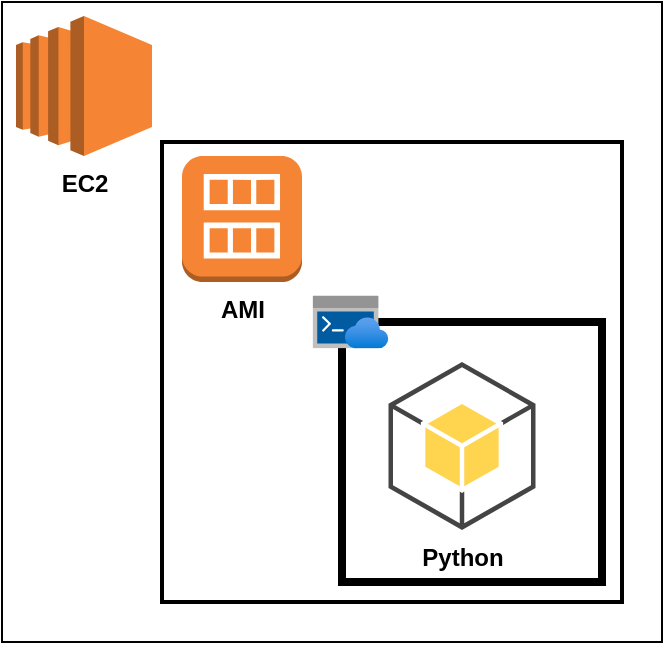<mxfile>
    <diagram id="mOpuKxwpiM93LE0Hbw3T" name="Page-1">
        <mxGraphModel dx="406" dy="457" grid="1" gridSize="10" guides="1" tooltips="1" connect="1" arrows="1" fold="1" page="1" pageScale="1" pageWidth="850" pageHeight="1100" math="0" shadow="0">
            <root>
                <mxCell id="0"/>
                <mxCell id="1" parent="0"/>
                <mxCell id="5" value="" style="rounded=0;whiteSpace=wrap;html=1;strokeColor=light-dark(#000000,#00FF00);" parent="1" vertex="1">
                    <mxGeometry x="50" y="90" width="330" height="320" as="geometry"/>
                </mxCell>
                <mxCell id="7" value="" style="rounded=0;whiteSpace=wrap;html=1;strokeWidth=2;strokeColor=light-dark(#000000,#00FF00);" parent="1" vertex="1">
                    <mxGeometry x="130" y="160" width="230" height="230" as="geometry"/>
                </mxCell>
                <mxCell id="8" value="&lt;b&gt;&lt;font style=&quot;color: light-dark(rgb(0, 0, 0), rgb(0, 255, 0));&quot;&gt;EC2&lt;/font&gt;&lt;/b&gt;" style="outlineConnect=0;dashed=0;verticalLabelPosition=bottom;verticalAlign=top;align=center;html=1;shape=mxgraph.aws3.ec2;fillColor=#F58534;gradientColor=none;" parent="1" vertex="1">
                    <mxGeometry x="57" y="97" width="68" height="70" as="geometry"/>
                </mxCell>
                <mxCell id="9" value="" style="rounded=0;whiteSpace=wrap;html=1;strokeWidth=4;strokeColor=light-dark(#000000,#00FF00);" parent="1" vertex="1">
                    <mxGeometry x="220" y="250" width="130" height="130" as="geometry"/>
                </mxCell>
                <mxCell id="10" value="&lt;b&gt;&lt;font style=&quot;color: light-dark(rgb(0, 0, 0), rgb(0, 255, 0));&quot;&gt;Python&lt;/font&gt;&lt;/b&gt;" style="outlineConnect=0;dashed=0;verticalLabelPosition=bottom;verticalAlign=top;align=center;html=1;shape=mxgraph.aws3.android;fillColor=#FFD44F;gradientColor=none;" parent="1" vertex="1">
                    <mxGeometry x="243.25" y="270" width="73.5" height="84" as="geometry"/>
                </mxCell>
                <mxCell id="11" value="" style="image;aspect=fixed;html=1;points=[];align=center;fontSize=12;image=img/lib/azure2/other/Azure_Cloud_Shell.svg;" parent="1" vertex="1">
                    <mxGeometry x="205.25" y="236.81" width="38" height="26.38" as="geometry"/>
                </mxCell>
                <mxCell id="12" value="&lt;b&gt;&lt;font style=&quot;color: light-dark(rgb(0, 0, 0), rgb(0, 255, 0));&quot;&gt;AMI&lt;/font&gt;&lt;/b&gt;" style="outlineConnect=0;dashed=0;verticalLabelPosition=bottom;verticalAlign=top;align=center;html=1;shape=mxgraph.aws3.ami;fillColor=#F58534;gradientColor=none;" vertex="1" parent="1">
                    <mxGeometry x="140" y="167" width="60" height="63" as="geometry"/>
                </mxCell>
            </root>
        </mxGraphModel>
    </diagram>
</mxfile>